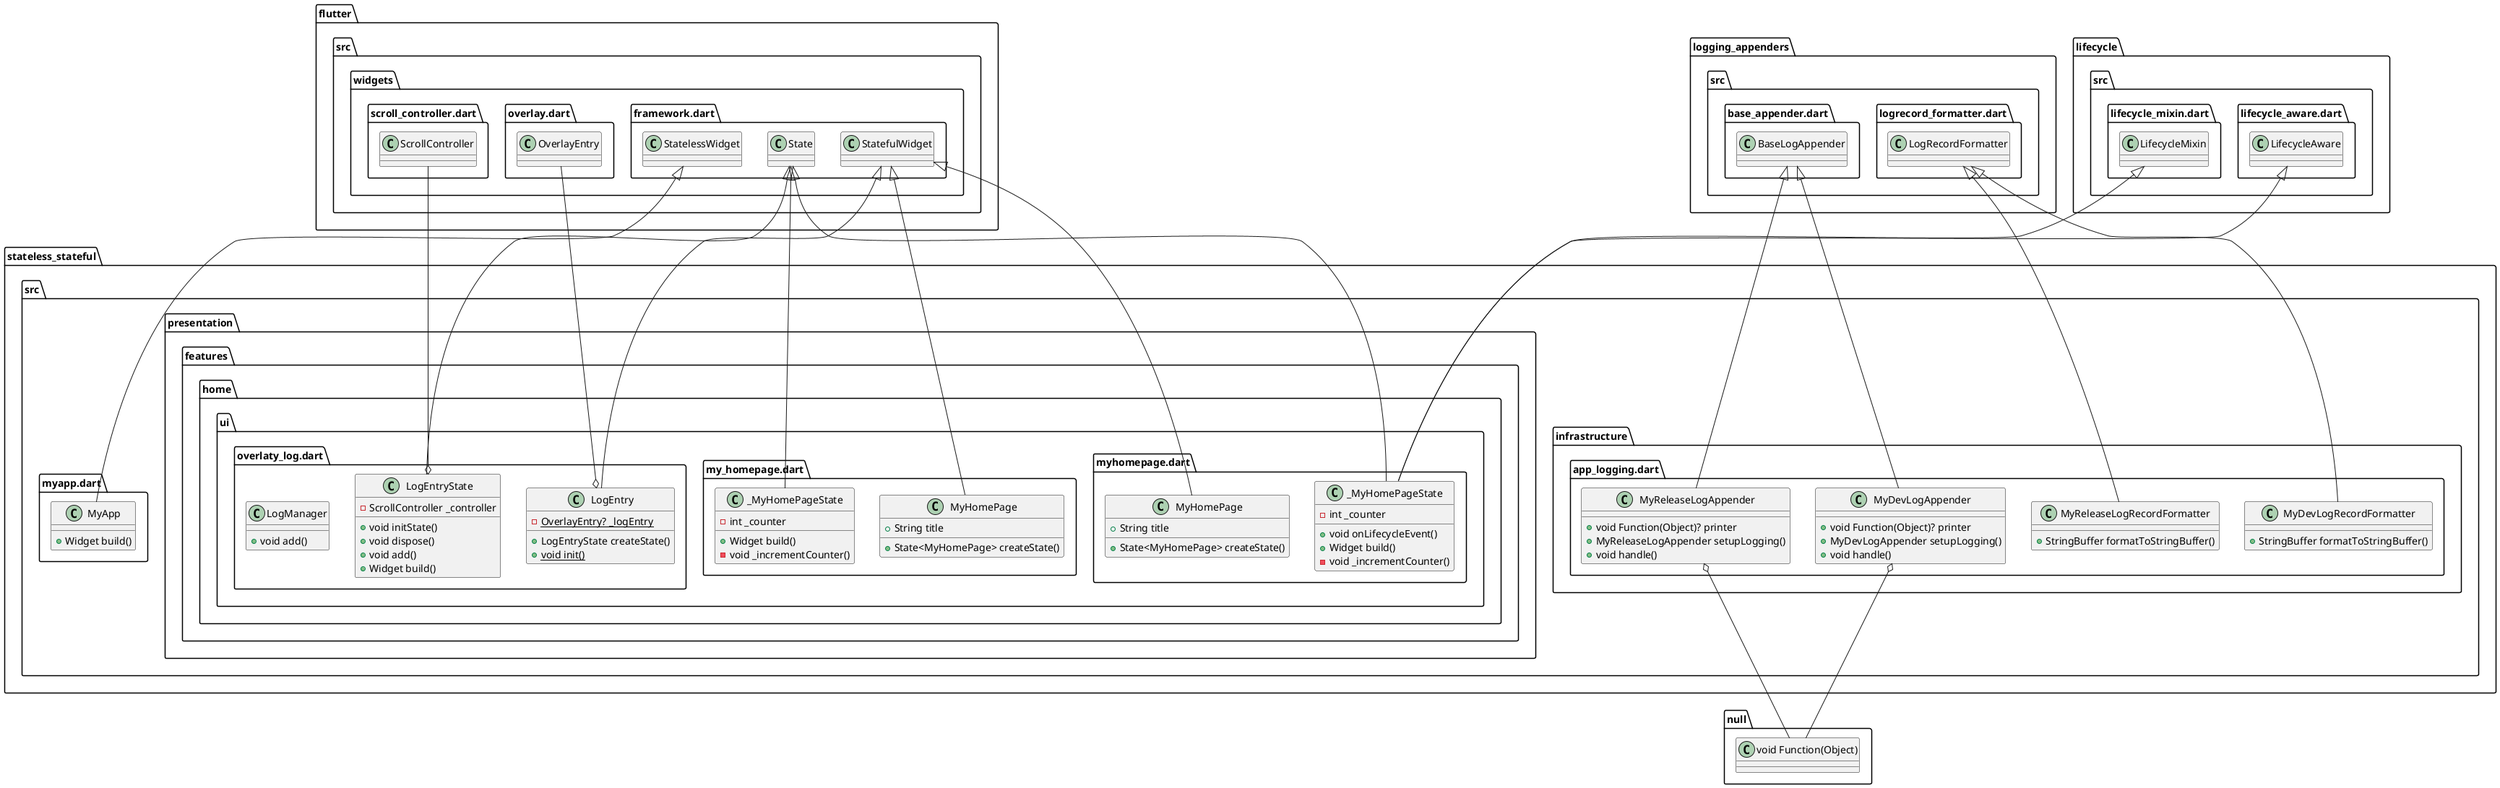 @startuml
set namespaceSeparator ::

class "stateless_stateful::src::infrastructure::app_logging.dart::MyDevLogRecordFormatter" {
  +StringBuffer formatToStringBuffer()
}

"logging_appenders::src::logrecord_formatter.dart::LogRecordFormatter" <|-- "stateless_stateful::src::infrastructure::app_logging.dart::MyDevLogRecordFormatter"

class "stateless_stateful::src::infrastructure::app_logging.dart::MyReleaseLogRecordFormatter" {
  +StringBuffer formatToStringBuffer()
}

"logging_appenders::src::logrecord_formatter.dart::LogRecordFormatter" <|-- "stateless_stateful::src::infrastructure::app_logging.dart::MyReleaseLogRecordFormatter"

class "stateless_stateful::src::infrastructure::app_logging.dart::MyDevLogAppender" {
  +void Function(Object)? printer
  +MyDevLogAppender setupLogging()
  +void handle()
}

"stateless_stateful::src::infrastructure::app_logging.dart::MyDevLogAppender" o-- "null::void Function(Object)"
"logging_appenders::src::base_appender.dart::BaseLogAppender" <|-- "stateless_stateful::src::infrastructure::app_logging.dart::MyDevLogAppender"

class "stateless_stateful::src::infrastructure::app_logging.dart::MyReleaseLogAppender" {
  +void Function(Object)? printer
  +MyReleaseLogAppender setupLogging()
  +void handle()
}

"stateless_stateful::src::infrastructure::app_logging.dart::MyReleaseLogAppender" o-- "null::void Function(Object)"
"logging_appenders::src::base_appender.dart::BaseLogAppender" <|-- "stateless_stateful::src::infrastructure::app_logging.dart::MyReleaseLogAppender"

class "stateless_stateful::src::myapp.dart::MyApp" {
  +Widget build()
}

"flutter::src::widgets::framework.dart::StatelessWidget" <|-- "stateless_stateful::src::myapp.dart::MyApp"

class "stateless_stateful::src::presentation::features::home::ui::myhomepage.dart::MyHomePage" {
  +String title
  +State<MyHomePage> createState()
}

"flutter::src::widgets::framework.dart::StatefulWidget" <|-- "stateless_stateful::src::presentation::features::home::ui::myhomepage.dart::MyHomePage"

class "stateless_stateful::src::presentation::features::home::ui::myhomepage.dart::_MyHomePageState" {
  -int _counter
  +void onLifecycleEvent()
  +Widget build()
  -void _incrementCounter()
}

"flutter::src::widgets::framework.dart::State" <|-- "stateless_stateful::src::presentation::features::home::ui::myhomepage.dart::_MyHomePageState"
"lifecycle::src::lifecycle_aware.dart::LifecycleAware" <|-- "stateless_stateful::src::presentation::features::home::ui::myhomepage.dart::_MyHomePageState"
"lifecycle::src::lifecycle_mixin.dart::LifecycleMixin" <|-- "stateless_stateful::src::presentation::features::home::ui::myhomepage.dart::_MyHomePageState"

class "stateless_stateful::src::presentation::features::home::ui::my_homepage.dart::MyHomePage" {
  +String title
  +State<MyHomePage> createState()
}

"flutter::src::widgets::framework.dart::StatefulWidget" <|-- "stateless_stateful::src::presentation::features::home::ui::my_homepage.dart::MyHomePage"

class "stateless_stateful::src::presentation::features::home::ui::my_homepage.dart::_MyHomePageState" {
  -int _counter
  +Widget build()
  -void _incrementCounter()
}

"flutter::src::widgets::framework.dart::State" <|-- "stateless_stateful::src::presentation::features::home::ui::my_homepage.dart::_MyHomePageState"

class "stateless_stateful::src::presentation::features::home::ui::overlaty_log.dart::LogEntry" {
  {static} -OverlayEntry? _logEntry
  +LogEntryState createState()
  {static} +void init()
}

"stateless_stateful::src::presentation::features::home::ui::overlaty_log.dart::LogEntry" o-- "flutter::src::widgets::overlay.dart::OverlayEntry"
"flutter::src::widgets::framework.dart::StatefulWidget" <|-- "stateless_stateful::src::presentation::features::home::ui::overlaty_log.dart::LogEntry"

class "stateless_stateful::src::presentation::features::home::ui::overlaty_log.dart::LogEntryState" {
  -ScrollController _controller
  +void initState()
  +void dispose()
  +void add()
  +Widget build()
}

"stateless_stateful::src::presentation::features::home::ui::overlaty_log.dart::LogEntryState" o-- "flutter::src::widgets::scroll_controller.dart::ScrollController"
"flutter::src::widgets::framework.dart::State" <|-- "stateless_stateful::src::presentation::features::home::ui::overlaty_log.dart::LogEntryState"

class "stateless_stateful::src::presentation::features::home::ui::overlaty_log.dart::LogManager" {
  +void add()
}


@enduml
